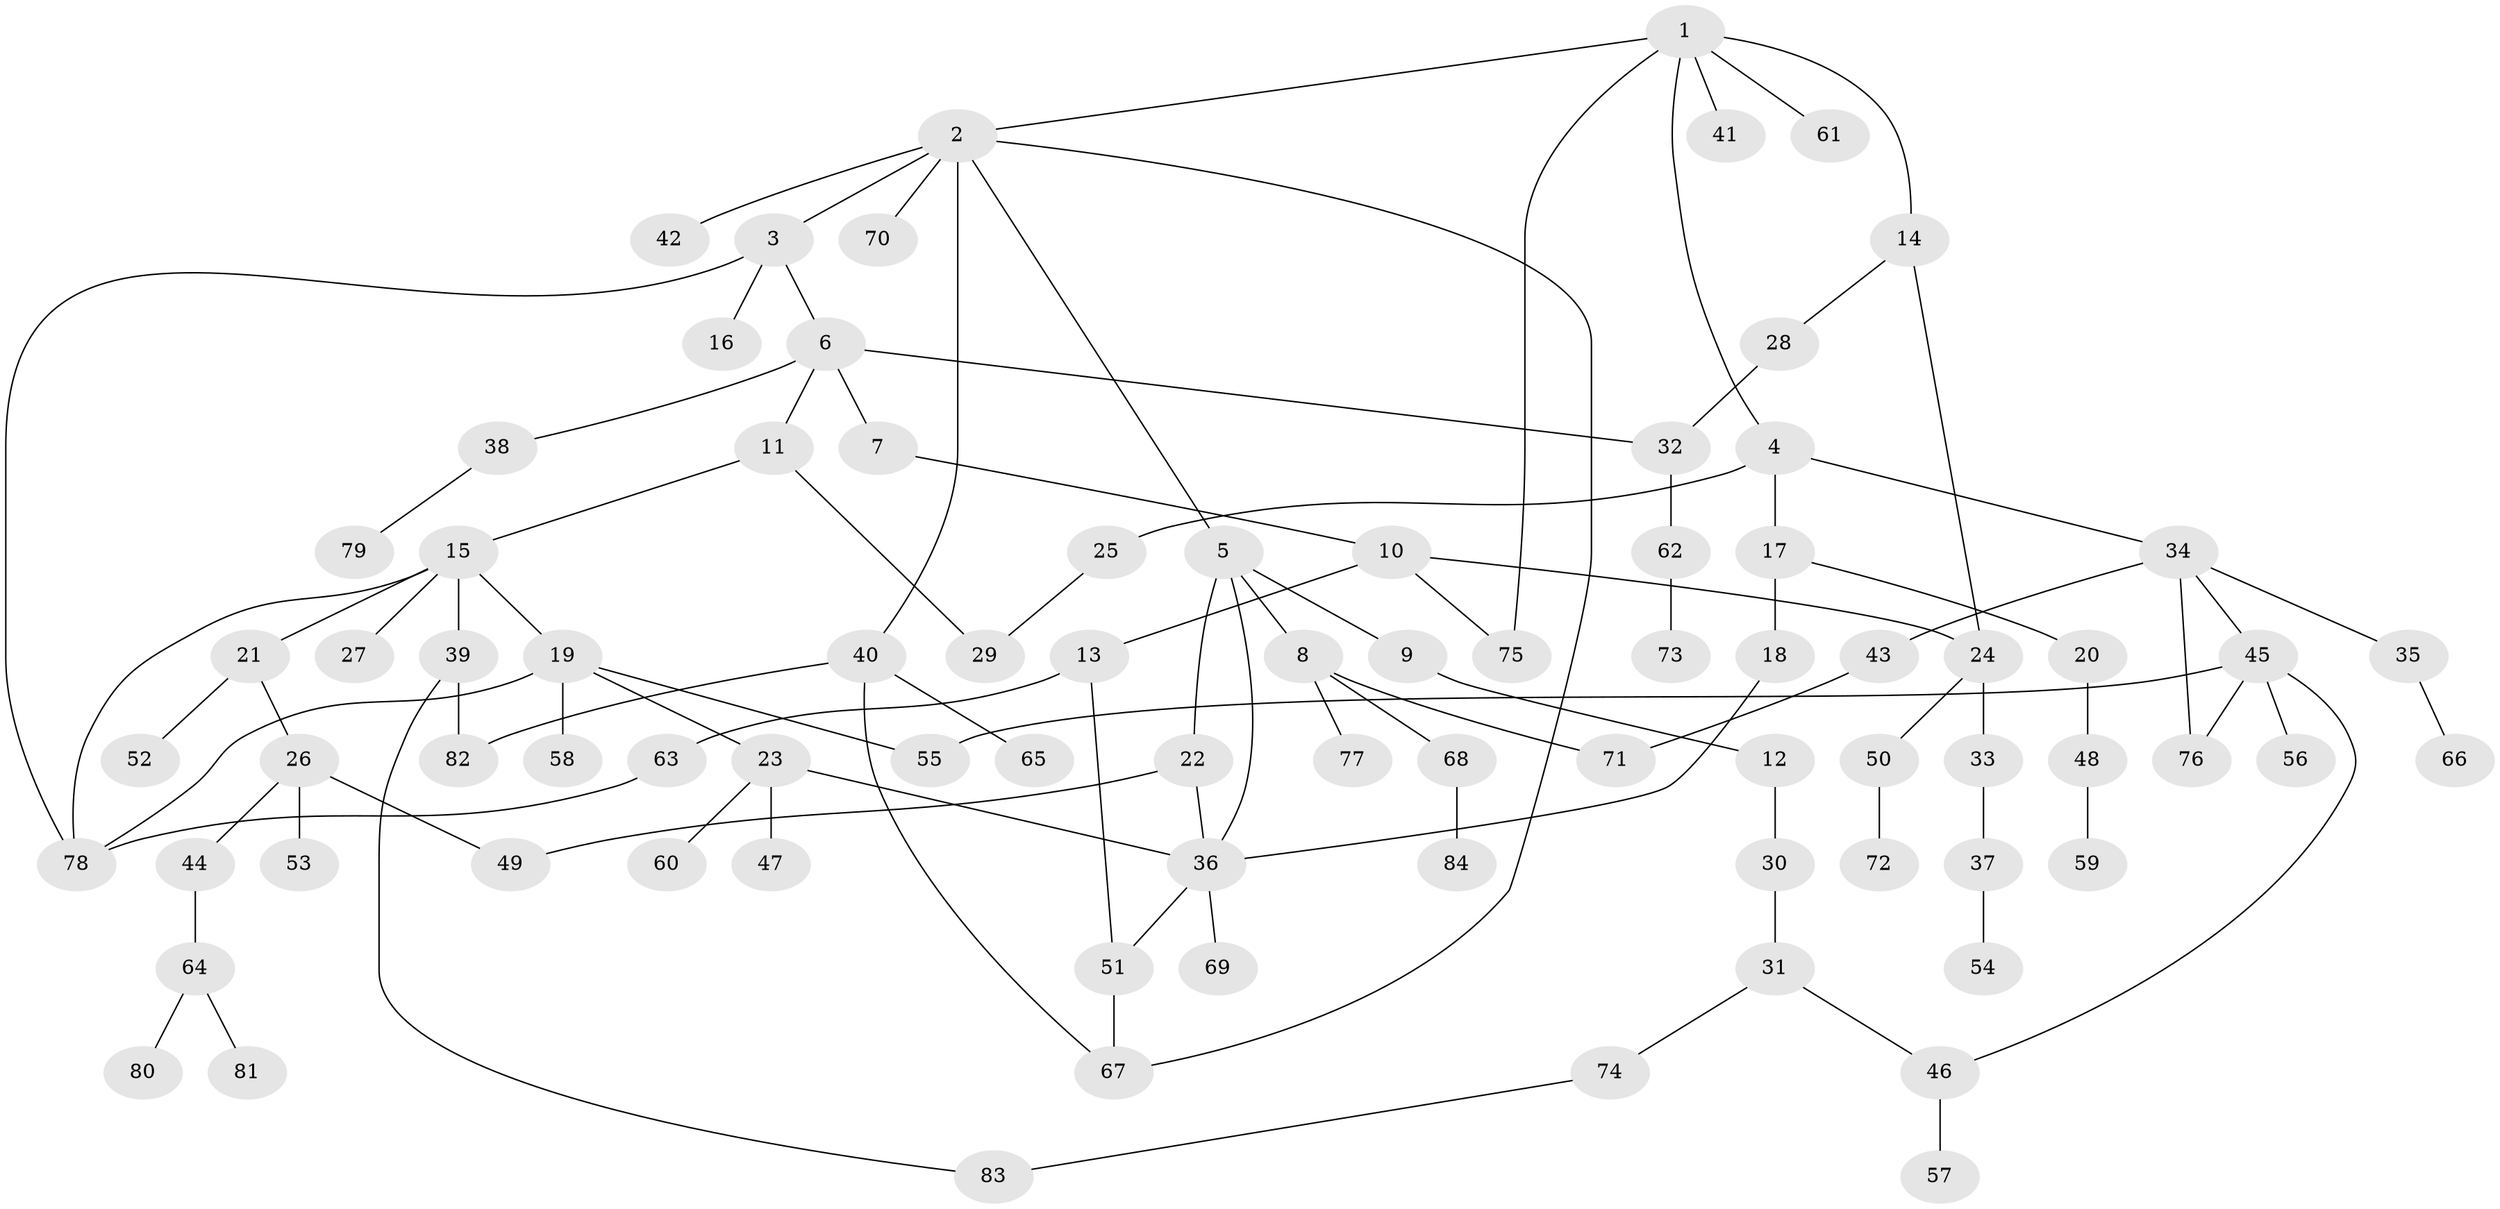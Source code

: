 // Generated by graph-tools (version 1.1) at 2025/10/02/27/25 16:10:52]
// undirected, 84 vertices, 103 edges
graph export_dot {
graph [start="1"]
  node [color=gray90,style=filled];
  1;
  2;
  3;
  4;
  5;
  6;
  7;
  8;
  9;
  10;
  11;
  12;
  13;
  14;
  15;
  16;
  17;
  18;
  19;
  20;
  21;
  22;
  23;
  24;
  25;
  26;
  27;
  28;
  29;
  30;
  31;
  32;
  33;
  34;
  35;
  36;
  37;
  38;
  39;
  40;
  41;
  42;
  43;
  44;
  45;
  46;
  47;
  48;
  49;
  50;
  51;
  52;
  53;
  54;
  55;
  56;
  57;
  58;
  59;
  60;
  61;
  62;
  63;
  64;
  65;
  66;
  67;
  68;
  69;
  70;
  71;
  72;
  73;
  74;
  75;
  76;
  77;
  78;
  79;
  80;
  81;
  82;
  83;
  84;
  1 -- 2;
  1 -- 4;
  1 -- 14;
  1 -- 41;
  1 -- 61;
  1 -- 75;
  2 -- 3;
  2 -- 5;
  2 -- 40;
  2 -- 42;
  2 -- 70;
  2 -- 67;
  3 -- 6;
  3 -- 16;
  3 -- 78;
  4 -- 17;
  4 -- 25;
  4 -- 34;
  5 -- 8;
  5 -- 9;
  5 -- 22;
  5 -- 36;
  6 -- 7;
  6 -- 11;
  6 -- 38;
  6 -- 32;
  7 -- 10;
  8 -- 68;
  8 -- 77;
  8 -- 71;
  9 -- 12;
  10 -- 13;
  10 -- 24;
  10 -- 75;
  11 -- 15;
  11 -- 29;
  12 -- 30;
  13 -- 51;
  13 -- 63;
  14 -- 28;
  14 -- 24;
  15 -- 19;
  15 -- 21;
  15 -- 27;
  15 -- 39;
  15 -- 78;
  17 -- 18;
  17 -- 20;
  18 -- 36;
  19 -- 23;
  19 -- 58;
  19 -- 78;
  19 -- 55;
  20 -- 48;
  21 -- 26;
  21 -- 52;
  22 -- 49;
  22 -- 36;
  23 -- 47;
  23 -- 60;
  23 -- 36;
  24 -- 33;
  24 -- 50;
  25 -- 29;
  26 -- 44;
  26 -- 53;
  26 -- 49;
  28 -- 32;
  30 -- 31;
  31 -- 46;
  31 -- 74;
  32 -- 62;
  33 -- 37;
  34 -- 35;
  34 -- 43;
  34 -- 45;
  34 -- 76;
  35 -- 66;
  36 -- 69;
  36 -- 51;
  37 -- 54;
  38 -- 79;
  39 -- 83;
  39 -- 82;
  40 -- 65;
  40 -- 82;
  40 -- 67;
  43 -- 71;
  44 -- 64;
  45 -- 55;
  45 -- 56;
  45 -- 76;
  45 -- 46;
  46 -- 57;
  48 -- 59;
  50 -- 72;
  51 -- 67;
  62 -- 73;
  63 -- 78;
  64 -- 80;
  64 -- 81;
  68 -- 84;
  74 -- 83;
}
